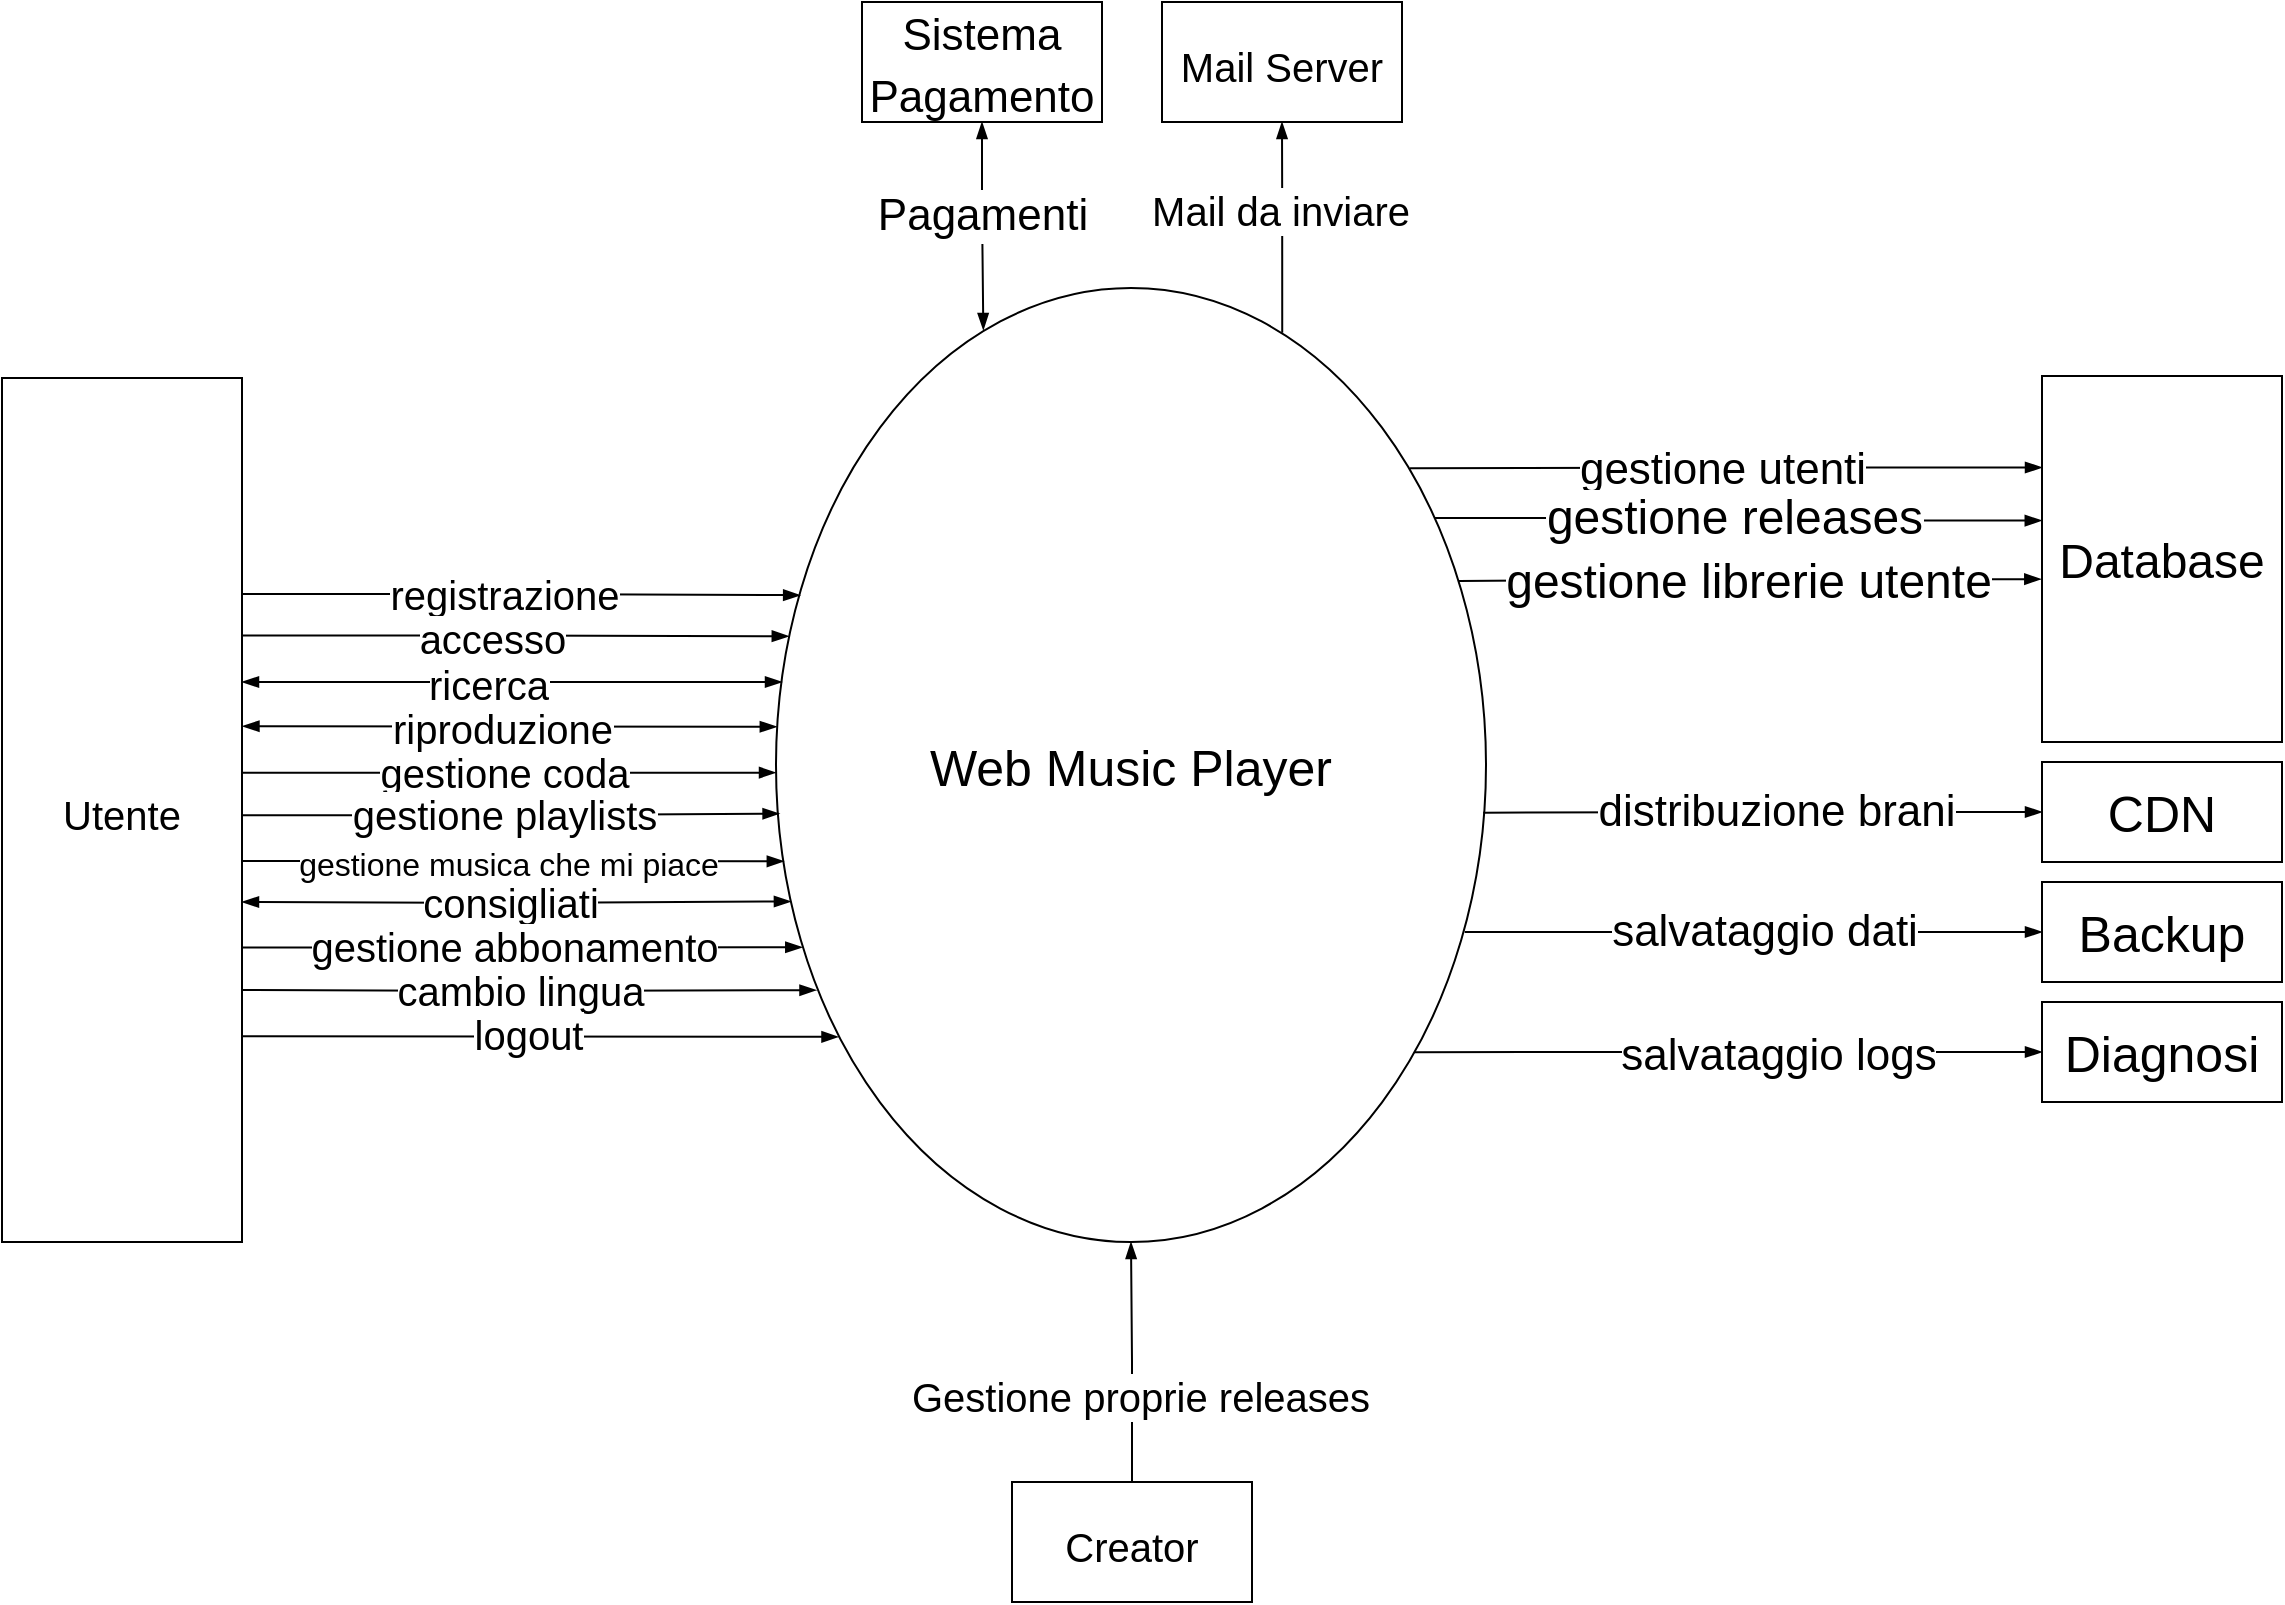 <mxfile version="20.5.3" type="github">
  <diagram id="cxkiVun0ecZIqgZCX8Rb" name="Page-1">
    <mxGraphModel dx="333" dy="181" grid="1" gridSize="10" guides="1" tooltips="1" connect="1" arrows="1" fold="1" page="1" pageScale="1" pageWidth="1169" pageHeight="827" math="0" shadow="0">
      <root>
        <mxCell id="0" />
        <mxCell id="1" parent="0" />
        <mxCell id="ny1i_pYhpeBJi3MFas6G-4" style="edgeStyle=orthogonalEdgeStyle;rounded=0;orthogonalLoop=1;jettySize=auto;html=1;exitX=0.713;exitY=0.047;exitDx=0;exitDy=0;entryX=0.5;entryY=1;entryDx=0;entryDy=0;fontSize=20;endArrow=blockThin;endFill=1;exitPerimeter=0;" edge="1" parent="1" source="ny1i_pYhpeBJi3MFas6G-2" target="ny1i_pYhpeBJi3MFas6G-3">
          <mxGeometry relative="1" as="geometry" />
        </mxCell>
        <mxCell id="ny1i_pYhpeBJi3MFas6G-5" value="Mail da inviare" style="edgeLabel;html=1;align=center;verticalAlign=middle;resizable=0;points=[];fontSize=20;" vertex="1" connectable="0" parent="ny1i_pYhpeBJi3MFas6G-4">
          <mxGeometry x="0.171" y="1" relative="1" as="geometry">
            <mxPoint as="offset" />
          </mxGeometry>
        </mxCell>
        <mxCell id="ny1i_pYhpeBJi3MFas6G-2" value="&lt;font style=&quot;font-size: 25px;&quot;&gt;Web Music Player&lt;br&gt;&lt;/font&gt;" style="ellipse;whiteSpace=wrap;html=1;" vertex="1" parent="1">
          <mxGeometry x="407" y="153" width="355" height="477" as="geometry" />
        </mxCell>
        <mxCell id="ny1i_pYhpeBJi3MFas6G-3" value="&lt;font style=&quot;font-size: 20px;&quot;&gt;Mail Server&lt;br&gt;&lt;/font&gt;" style="rounded=0;whiteSpace=wrap;html=1;fontSize=25;" vertex="1" parent="1">
          <mxGeometry x="600" y="10" width="120" height="60" as="geometry" />
        </mxCell>
        <mxCell id="ny1i_pYhpeBJi3MFas6G-7" style="edgeStyle=orthogonalEdgeStyle;rounded=0;orthogonalLoop=1;jettySize=auto;html=1;exitX=0.5;exitY=0;exitDx=0;exitDy=0;entryX=0.5;entryY=1;entryDx=0;entryDy=0;fontSize=20;endArrow=blockThin;endFill=1;" edge="1" parent="1" source="ny1i_pYhpeBJi3MFas6G-6" target="ny1i_pYhpeBJi3MFas6G-2">
          <mxGeometry relative="1" as="geometry" />
        </mxCell>
        <mxCell id="ny1i_pYhpeBJi3MFas6G-8" value="&lt;div&gt;Gestione proprie releases&lt;/div&gt;" style="edgeLabel;html=1;align=center;verticalAlign=middle;resizable=0;points=[];fontSize=20;" vertex="1" connectable="0" parent="ny1i_pYhpeBJi3MFas6G-7">
          <mxGeometry x="-0.307" y="-4" relative="1" as="geometry">
            <mxPoint y="-1" as="offset" />
          </mxGeometry>
        </mxCell>
        <mxCell id="ny1i_pYhpeBJi3MFas6G-6" value="&lt;font style=&quot;font-size: 20px;&quot;&gt;Creator&lt;/font&gt;" style="rounded=0;whiteSpace=wrap;html=1;fontSize=25;" vertex="1" parent="1">
          <mxGeometry x="525" y="750" width="120" height="60" as="geometry" />
        </mxCell>
        <mxCell id="ny1i_pYhpeBJi3MFas6G-11" style="edgeStyle=orthogonalEdgeStyle;rounded=0;orthogonalLoop=1;jettySize=auto;html=1;exitX=1;exitY=0.25;exitDx=0;exitDy=0;entryX=0.034;entryY=0.322;entryDx=0;entryDy=0;entryPerimeter=0;fontSize=20;endArrow=blockThin;endFill=1;" edge="1" parent="1" source="ny1i_pYhpeBJi3MFas6G-10" target="ny1i_pYhpeBJi3MFas6G-2">
          <mxGeometry relative="1" as="geometry" />
        </mxCell>
        <mxCell id="ny1i_pYhpeBJi3MFas6G-12" value="registrazione" style="edgeLabel;html=1;align=center;verticalAlign=middle;resizable=0;points=[];fontSize=20;" vertex="1" connectable="0" parent="ny1i_pYhpeBJi3MFas6G-11">
          <mxGeometry x="0.057" y="1" relative="1" as="geometry">
            <mxPoint x="-17" as="offset" />
          </mxGeometry>
        </mxCell>
        <mxCell id="ny1i_pYhpeBJi3MFas6G-13" style="edgeStyle=orthogonalEdgeStyle;rounded=0;orthogonalLoop=1;jettySize=auto;html=1;exitX=0.998;exitY=0.298;exitDx=0;exitDy=0;entryX=0.018;entryY=0.365;entryDx=0;entryDy=0;entryPerimeter=0;fontSize=20;endArrow=blockThin;endFill=1;exitPerimeter=0;" edge="1" parent="1" source="ny1i_pYhpeBJi3MFas6G-10" target="ny1i_pYhpeBJi3MFas6G-2">
          <mxGeometry relative="1" as="geometry" />
        </mxCell>
        <mxCell id="ny1i_pYhpeBJi3MFas6G-14" value="accesso" style="edgeLabel;html=1;align=center;verticalAlign=middle;resizable=0;points=[];fontSize=20;" vertex="1" connectable="0" parent="ny1i_pYhpeBJi3MFas6G-13">
          <mxGeometry x="-0.088" y="-1" relative="1" as="geometry">
            <mxPoint as="offset" />
          </mxGeometry>
        </mxCell>
        <mxCell id="ny1i_pYhpeBJi3MFas6G-21" style="edgeStyle=orthogonalEdgeStyle;rounded=0;orthogonalLoop=1;jettySize=auto;html=1;exitX=1.003;exitY=0.457;exitDx=0;exitDy=0;entryX=0;entryY=0.508;entryDx=0;entryDy=0;entryPerimeter=0;fontSize=20;startArrow=none;startFill=0;endArrow=blockThin;endFill=1;exitPerimeter=0;" edge="1" parent="1" source="ny1i_pYhpeBJi3MFas6G-10" target="ny1i_pYhpeBJi3MFas6G-2">
          <mxGeometry relative="1" as="geometry" />
        </mxCell>
        <mxCell id="ny1i_pYhpeBJi3MFas6G-22" value="gestione coda" style="edgeLabel;html=1;align=center;verticalAlign=middle;resizable=0;points=[];fontSize=20;" vertex="1" connectable="0" parent="ny1i_pYhpeBJi3MFas6G-21">
          <mxGeometry x="-0.174" y="1" relative="1" as="geometry">
            <mxPoint x="20" as="offset" />
          </mxGeometry>
        </mxCell>
        <mxCell id="ny1i_pYhpeBJi3MFas6G-10" value="&lt;font style=&quot;font-size: 20px;&quot;&gt;Utente&lt;/font&gt;" style="rounded=0;whiteSpace=wrap;html=1;fontSize=25;" vertex="1" parent="1">
          <mxGeometry x="20" y="198" width="120" height="432" as="geometry" />
        </mxCell>
        <mxCell id="ny1i_pYhpeBJi3MFas6G-17" style="edgeStyle=orthogonalEdgeStyle;rounded=0;orthogonalLoop=1;jettySize=auto;html=1;fontSize=20;endArrow=blockThin;endFill=1;startArrow=blockThin;startFill=1;" edge="1" parent="1">
          <mxGeometry relative="1" as="geometry">
            <mxPoint x="140" y="350" as="sourcePoint" />
            <mxPoint x="410" y="350" as="targetPoint" />
            <Array as="points">
              <mxPoint x="140" y="350" />
              <mxPoint x="409" y="350" />
            </Array>
          </mxGeometry>
        </mxCell>
        <mxCell id="ny1i_pYhpeBJi3MFas6G-18" value="ricerca" style="edgeLabel;html=1;align=center;verticalAlign=middle;resizable=0;points=[];fontSize=20;" vertex="1" connectable="0" parent="ny1i_pYhpeBJi3MFas6G-17">
          <mxGeometry x="-0.088" y="-1" relative="1" as="geometry">
            <mxPoint as="offset" />
          </mxGeometry>
        </mxCell>
        <mxCell id="ny1i_pYhpeBJi3MFas6G-19" style="edgeStyle=orthogonalEdgeStyle;rounded=0;orthogonalLoop=1;jettySize=auto;html=1;fontSize=20;endArrow=blockThin;endFill=1;startArrow=blockThin;startFill=1;exitX=1.002;exitY=0.403;exitDx=0;exitDy=0;exitPerimeter=0;entryX=0.001;entryY=0.46;entryDx=0;entryDy=0;entryPerimeter=0;" edge="1" parent="1" source="ny1i_pYhpeBJi3MFas6G-10" target="ny1i_pYhpeBJi3MFas6G-2">
          <mxGeometry relative="1" as="geometry">
            <mxPoint x="140" y="350" as="sourcePoint" />
            <mxPoint x="410" y="350" as="targetPoint" />
            <Array as="points">
              <mxPoint x="407" y="372" />
            </Array>
          </mxGeometry>
        </mxCell>
        <mxCell id="ny1i_pYhpeBJi3MFas6G-20" value="riproduzione" style="edgeLabel;html=1;align=center;verticalAlign=middle;resizable=0;points=[];fontSize=20;" vertex="1" connectable="0" parent="ny1i_pYhpeBJi3MFas6G-19">
          <mxGeometry x="-0.088" y="-1" relative="1" as="geometry">
            <mxPoint x="8" as="offset" />
          </mxGeometry>
        </mxCell>
        <mxCell id="ny1i_pYhpeBJi3MFas6G-23" style="edgeStyle=orthogonalEdgeStyle;rounded=0;orthogonalLoop=1;jettySize=auto;html=1;exitX=0.996;exitY=0.506;exitDx=0;exitDy=0;entryX=0.005;entryY=0.551;entryDx=0;entryDy=0;entryPerimeter=0;fontSize=20;startArrow=none;startFill=0;endArrow=blockThin;endFill=1;exitPerimeter=0;" edge="1" parent="1" source="ny1i_pYhpeBJi3MFas6G-10" target="ny1i_pYhpeBJi3MFas6G-2">
          <mxGeometry relative="1" as="geometry" />
        </mxCell>
        <mxCell id="ny1i_pYhpeBJi3MFas6G-24" value="gestione playlists" style="edgeLabel;html=1;align=center;verticalAlign=middle;resizable=0;points=[];fontSize=20;" vertex="1" connectable="0" parent="ny1i_pYhpeBJi3MFas6G-23">
          <mxGeometry x="-0.174" y="1" relative="1" as="geometry">
            <mxPoint x="20" as="offset" />
          </mxGeometry>
        </mxCell>
        <mxCell id="ny1i_pYhpeBJi3MFas6G-25" style="edgeStyle=orthogonalEdgeStyle;rounded=0;orthogonalLoop=1;jettySize=auto;html=1;exitX=1.003;exitY=0.559;exitDx=0;exitDy=0;entryX=0.011;entryY=0.601;entryDx=0;entryDy=0;entryPerimeter=0;fontSize=20;startArrow=none;startFill=0;endArrow=blockThin;endFill=1;exitPerimeter=0;" edge="1" parent="1" source="ny1i_pYhpeBJi3MFas6G-10" target="ny1i_pYhpeBJi3MFas6G-2">
          <mxGeometry relative="1" as="geometry" />
        </mxCell>
        <mxCell id="ny1i_pYhpeBJi3MFas6G-26" value="&lt;font style=&quot;font-size: 16px;&quot;&gt;gestione musica che mi piace&lt;br&gt;&lt;/font&gt;" style="edgeLabel;html=1;align=center;verticalAlign=middle;resizable=0;points=[];fontSize=20;" vertex="1" connectable="0" parent="ny1i_pYhpeBJi3MFas6G-25">
          <mxGeometry x="-0.174" y="1" relative="1" as="geometry">
            <mxPoint x="20" as="offset" />
          </mxGeometry>
        </mxCell>
        <mxCell id="ny1i_pYhpeBJi3MFas6G-29" style="edgeStyle=orthogonalEdgeStyle;rounded=0;orthogonalLoop=1;jettySize=auto;html=1;entryX=0.021;entryY=0.643;entryDx=0;entryDy=0;entryPerimeter=0;fontSize=20;startArrow=blockThin;startFill=1;endArrow=blockThin;endFill=1;" edge="1" parent="1" target="ny1i_pYhpeBJi3MFas6G-2">
          <mxGeometry relative="1" as="geometry">
            <mxPoint x="140" y="460" as="sourcePoint" />
          </mxGeometry>
        </mxCell>
        <mxCell id="ny1i_pYhpeBJi3MFas6G-30" value="consigliati" style="edgeLabel;html=1;align=center;verticalAlign=middle;resizable=0;points=[];fontSize=20;" vertex="1" connectable="0" parent="ny1i_pYhpeBJi3MFas6G-29">
          <mxGeometry x="-0.174" y="1" relative="1" as="geometry">
            <mxPoint x="20" as="offset" />
          </mxGeometry>
        </mxCell>
        <mxCell id="ny1i_pYhpeBJi3MFas6G-31" style="edgeStyle=orthogonalEdgeStyle;rounded=0;orthogonalLoop=1;jettySize=auto;html=1;exitX=1.004;exitY=0.659;exitDx=0;exitDy=0;fontSize=20;startArrow=none;startFill=0;endArrow=blockThin;endFill=1;exitPerimeter=0;entryX=0.037;entryY=0.691;entryDx=0;entryDy=0;entryPerimeter=0;" edge="1" parent="1" source="ny1i_pYhpeBJi3MFas6G-10" target="ny1i_pYhpeBJi3MFas6G-2">
          <mxGeometry relative="1" as="geometry">
            <mxPoint x="420" y="480" as="targetPoint" />
          </mxGeometry>
        </mxCell>
        <mxCell id="ny1i_pYhpeBJi3MFas6G-32" value="gestione abbonamento" style="edgeLabel;html=1;align=center;verticalAlign=middle;resizable=0;points=[];fontSize=20;" vertex="1" connectable="0" parent="ny1i_pYhpeBJi3MFas6G-31">
          <mxGeometry x="-0.174" y="1" relative="1" as="geometry">
            <mxPoint x="20" as="offset" />
          </mxGeometry>
        </mxCell>
        <mxCell id="ny1i_pYhpeBJi3MFas6G-33" style="edgeStyle=orthogonalEdgeStyle;rounded=0;orthogonalLoop=1;jettySize=auto;html=1;fontSize=20;startArrow=none;startFill=0;endArrow=blockThin;endFill=1;entryX=0.057;entryY=0.736;entryDx=0;entryDy=0;entryPerimeter=0;" edge="1" parent="1" target="ny1i_pYhpeBJi3MFas6G-2">
          <mxGeometry relative="1" as="geometry">
            <mxPoint x="140" y="504" as="sourcePoint" />
            <mxPoint x="420" y="480" as="targetPoint" />
          </mxGeometry>
        </mxCell>
        <mxCell id="ny1i_pYhpeBJi3MFas6G-34" value="cambio lingua" style="edgeLabel;html=1;align=center;verticalAlign=middle;resizable=0;points=[];fontSize=20;" vertex="1" connectable="0" parent="ny1i_pYhpeBJi3MFas6G-33">
          <mxGeometry x="-0.174" y="1" relative="1" as="geometry">
            <mxPoint x="20" as="offset" />
          </mxGeometry>
        </mxCell>
        <mxCell id="ny1i_pYhpeBJi3MFas6G-35" style="edgeStyle=orthogonalEdgeStyle;rounded=0;orthogonalLoop=1;jettySize=auto;html=1;exitX=1.001;exitY=0.762;exitDx=0;exitDy=0;fontSize=20;startArrow=none;startFill=0;endArrow=blockThin;endFill=1;exitPerimeter=0;entryX=0.088;entryY=0.785;entryDx=0;entryDy=0;entryPerimeter=0;" edge="1" parent="1" source="ny1i_pYhpeBJi3MFas6G-10" target="ny1i_pYhpeBJi3MFas6G-2">
          <mxGeometry relative="1" as="geometry">
            <mxPoint x="440" y="527" as="targetPoint" />
          </mxGeometry>
        </mxCell>
        <mxCell id="ny1i_pYhpeBJi3MFas6G-36" value="logout" style="edgeLabel;html=1;align=center;verticalAlign=middle;resizable=0;points=[];fontSize=20;" vertex="1" connectable="0" parent="ny1i_pYhpeBJi3MFas6G-35">
          <mxGeometry x="-0.174" y="1" relative="1" as="geometry">
            <mxPoint x="20" as="offset" />
          </mxGeometry>
        </mxCell>
        <mxCell id="ny1i_pYhpeBJi3MFas6G-38" style="edgeStyle=orthogonalEdgeStyle;rounded=0;orthogonalLoop=1;jettySize=auto;html=1;entryX=0.292;entryY=0.044;entryDx=0;entryDy=0;entryPerimeter=0;fontSize=22;startArrow=blockThin;startFill=1;endArrow=blockThin;endFill=1;" edge="1" parent="1" source="ny1i_pYhpeBJi3MFas6G-37" target="ny1i_pYhpeBJi3MFas6G-2">
          <mxGeometry relative="1" as="geometry" />
        </mxCell>
        <mxCell id="ny1i_pYhpeBJi3MFas6G-39" value="Pagamenti" style="edgeLabel;html=1;align=center;verticalAlign=middle;resizable=0;points=[];fontSize=22;" vertex="1" connectable="0" parent="ny1i_pYhpeBJi3MFas6G-38">
          <mxGeometry x="-0.094" y="-1" relative="1" as="geometry">
            <mxPoint as="offset" />
          </mxGeometry>
        </mxCell>
        <mxCell id="ny1i_pYhpeBJi3MFas6G-37" value="&lt;font style=&quot;font-size: 22px;&quot;&gt;Sistema Pagamento&lt;br&gt;&lt;/font&gt;" style="rounded=0;whiteSpace=wrap;html=1;fontSize=25;" vertex="1" parent="1">
          <mxGeometry x="450" y="10" width="120" height="60" as="geometry" />
        </mxCell>
        <mxCell id="ny1i_pYhpeBJi3MFas6G-41" style="edgeStyle=orthogonalEdgeStyle;rounded=0;orthogonalLoop=1;jettySize=auto;html=1;exitX=0;exitY=0.25;exitDx=0;exitDy=0;entryX=0.893;entryY=0.189;entryDx=0;entryDy=0;entryPerimeter=0;fontSize=24;startArrow=blockThin;startFill=1;endArrow=none;endFill=0;" edge="1" parent="1" source="ny1i_pYhpeBJi3MFas6G-40" target="ny1i_pYhpeBJi3MFas6G-2">
          <mxGeometry relative="1" as="geometry" />
        </mxCell>
        <mxCell id="ny1i_pYhpeBJi3MFas6G-43" value="&lt;font style=&quot;font-size: 22px;&quot;&gt;gestione utenti&lt;/font&gt;" style="edgeLabel;html=1;align=center;verticalAlign=middle;resizable=0;points=[];fontSize=24;" vertex="1" connectable="0" parent="ny1i_pYhpeBJi3MFas6G-41">
          <mxGeometry x="0.015" relative="1" as="geometry">
            <mxPoint as="offset" />
          </mxGeometry>
        </mxCell>
        <mxCell id="ny1i_pYhpeBJi3MFas6G-40" value="&lt;font style=&quot;font-size: 24px;&quot;&gt;Database&lt;/font&gt;" style="rounded=0;whiteSpace=wrap;html=1;fontSize=25;" vertex="1" parent="1">
          <mxGeometry x="1040" y="197" width="120" height="183" as="geometry" />
        </mxCell>
        <mxCell id="ny1i_pYhpeBJi3MFas6G-44" style="edgeStyle=orthogonalEdgeStyle;rounded=0;orthogonalLoop=1;jettySize=auto;html=1;exitX=-0.001;exitY=0.395;exitDx=0;exitDy=0;fontSize=24;startArrow=blockThin;startFill=1;endArrow=none;endFill=0;exitPerimeter=0;entryX=0.927;entryY=0.241;entryDx=0;entryDy=0;entryPerimeter=0;" edge="1" parent="1" source="ny1i_pYhpeBJi3MFas6G-40" target="ny1i_pYhpeBJi3MFas6G-2">
          <mxGeometry relative="1" as="geometry">
            <mxPoint x="740" y="270" as="targetPoint" />
          </mxGeometry>
        </mxCell>
        <mxCell id="ny1i_pYhpeBJi3MFas6G-45" value="gestione releases" style="edgeLabel;html=1;align=center;verticalAlign=middle;resizable=0;points=[];fontSize=24;" vertex="1" connectable="0" parent="ny1i_pYhpeBJi3MFas6G-44">
          <mxGeometry x="0.015" relative="1" as="geometry">
            <mxPoint as="offset" />
          </mxGeometry>
        </mxCell>
        <mxCell id="ny1i_pYhpeBJi3MFas6G-46" style="edgeStyle=orthogonalEdgeStyle;rounded=0;orthogonalLoop=1;jettySize=auto;html=1;exitX=-0.003;exitY=0.555;exitDx=0;exitDy=0;fontSize=24;startArrow=blockThin;startFill=1;endArrow=none;endFill=0;exitPerimeter=0;entryX=0.962;entryY=0.307;entryDx=0;entryDy=0;entryPerimeter=0;" edge="1" parent="1" source="ny1i_pYhpeBJi3MFas6G-40" target="ny1i_pYhpeBJi3MFas6G-2">
          <mxGeometry relative="1" as="geometry">
            <mxPoint x="750" y="300" as="targetPoint" />
          </mxGeometry>
        </mxCell>
        <mxCell id="ny1i_pYhpeBJi3MFas6G-47" value="gestione librerie utente" style="edgeLabel;html=1;align=center;verticalAlign=middle;resizable=0;points=[];fontSize=24;" vertex="1" connectable="0" parent="ny1i_pYhpeBJi3MFas6G-46">
          <mxGeometry x="0.015" relative="1" as="geometry">
            <mxPoint as="offset" />
          </mxGeometry>
        </mxCell>
        <mxCell id="ny1i_pYhpeBJi3MFas6G-51" style="edgeStyle=orthogonalEdgeStyle;rounded=0;orthogonalLoop=1;jettySize=auto;html=1;exitX=0;exitY=0.5;exitDx=0;exitDy=0;entryX=0.996;entryY=0.55;entryDx=0;entryDy=0;entryPerimeter=0;fontSize=22;startArrow=blockThin;startFill=1;endArrow=none;endFill=0;" edge="1" parent="1" source="ny1i_pYhpeBJi3MFas6G-48" target="ny1i_pYhpeBJi3MFas6G-2">
          <mxGeometry relative="1" as="geometry" />
        </mxCell>
        <mxCell id="ny1i_pYhpeBJi3MFas6G-52" value="distribuzione brani" style="edgeLabel;html=1;align=center;verticalAlign=middle;resizable=0;points=[];fontSize=22;" vertex="1" connectable="0" parent="ny1i_pYhpeBJi3MFas6G-51">
          <mxGeometry x="-0.046" relative="1" as="geometry">
            <mxPoint as="offset" />
          </mxGeometry>
        </mxCell>
        <mxCell id="ny1i_pYhpeBJi3MFas6G-48" value="CDN" style="rounded=0;whiteSpace=wrap;html=1;fontSize=25;" vertex="1" parent="1">
          <mxGeometry x="1040" y="390" width="120" height="50" as="geometry" />
        </mxCell>
        <mxCell id="ny1i_pYhpeBJi3MFas6G-53" style="edgeStyle=orthogonalEdgeStyle;rounded=0;orthogonalLoop=1;jettySize=auto;html=1;exitX=0;exitY=0.5;exitDx=0;exitDy=0;fontSize=22;startArrow=blockThin;startFill=1;endArrow=none;endFill=0;entryX=0.97;entryY=0.675;entryDx=0;entryDy=0;entryPerimeter=0;" edge="1" parent="1" source="ny1i_pYhpeBJi3MFas6G-49" target="ny1i_pYhpeBJi3MFas6G-2">
          <mxGeometry relative="1" as="geometry">
            <mxPoint x="750" y="475" as="targetPoint" />
          </mxGeometry>
        </mxCell>
        <mxCell id="ny1i_pYhpeBJi3MFas6G-54" value="salvataggio dati" style="edgeLabel;html=1;align=center;verticalAlign=middle;resizable=0;points=[];fontSize=22;" vertex="1" connectable="0" parent="ny1i_pYhpeBJi3MFas6G-53">
          <mxGeometry x="-0.038" relative="1" as="geometry">
            <mxPoint as="offset" />
          </mxGeometry>
        </mxCell>
        <mxCell id="ny1i_pYhpeBJi3MFas6G-49" value="Backup" style="rounded=0;whiteSpace=wrap;html=1;fontSize=25;" vertex="1" parent="1">
          <mxGeometry x="1040" y="450" width="120" height="50" as="geometry" />
        </mxCell>
        <mxCell id="ny1i_pYhpeBJi3MFas6G-55" style="edgeStyle=orthogonalEdgeStyle;rounded=0;orthogonalLoop=1;jettySize=auto;html=1;exitX=0;exitY=0.5;exitDx=0;exitDy=0;entryX=0.899;entryY=0.801;entryDx=0;entryDy=0;entryPerimeter=0;fontSize=22;startArrow=blockThin;startFill=1;endArrow=none;endFill=0;" edge="1" parent="1" source="ny1i_pYhpeBJi3MFas6G-50" target="ny1i_pYhpeBJi3MFas6G-2">
          <mxGeometry relative="1" as="geometry" />
        </mxCell>
        <mxCell id="ny1i_pYhpeBJi3MFas6G-56" value="salvataggio logs" style="edgeLabel;html=1;align=center;verticalAlign=middle;resizable=0;points=[];fontSize=22;" vertex="1" connectable="0" parent="ny1i_pYhpeBJi3MFas6G-55">
          <mxGeometry x="-0.115" y="1" relative="1" as="geometry">
            <mxPoint x="7" y="1" as="offset" />
          </mxGeometry>
        </mxCell>
        <mxCell id="ny1i_pYhpeBJi3MFas6G-50" value="Diagnosi" style="rounded=0;whiteSpace=wrap;html=1;fontSize=25;" vertex="1" parent="1">
          <mxGeometry x="1040" y="510" width="120" height="50" as="geometry" />
        </mxCell>
      </root>
    </mxGraphModel>
  </diagram>
</mxfile>
